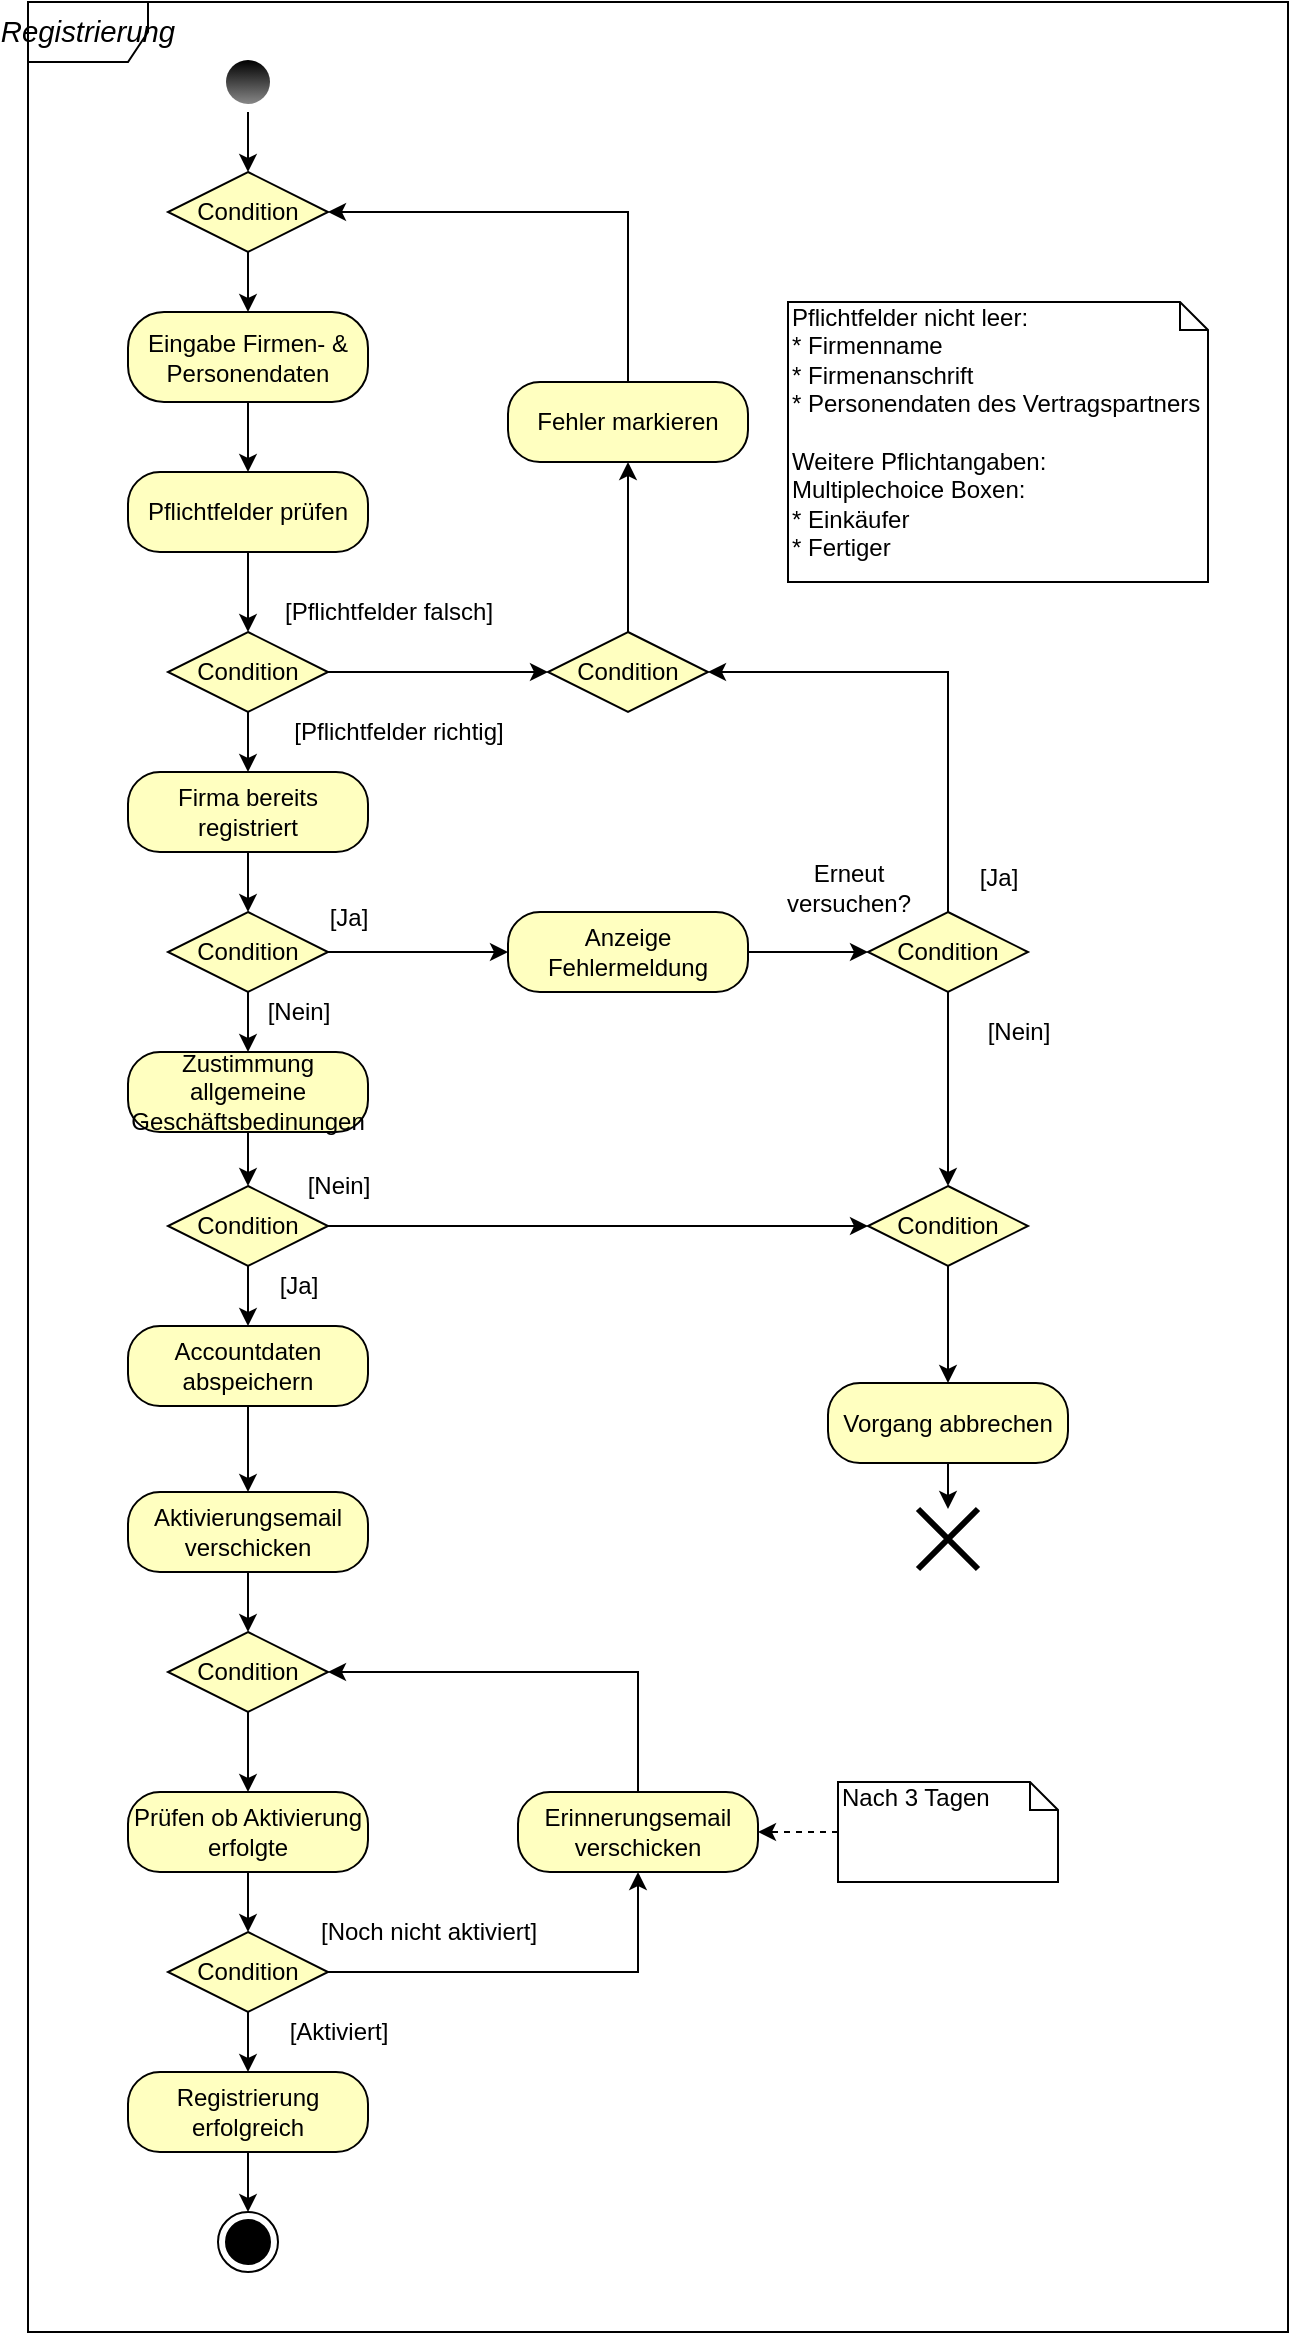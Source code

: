 <mxfile version="13.3.5" type="device"><diagram name="Page-1" id="e7e014a7-5840-1c2e-5031-d8a46d1fe8dd"><mxGraphModel dx="628" dy="733" grid="1" gridSize="10" guides="1" tooltips="1" connect="1" arrows="1" fold="1" page="1" pageScale="1" pageWidth="1169" pageHeight="826" background="#ffffff" math="0" shadow="0"><root><mxCell id="0"/><mxCell id="1" parent="0"/><mxCell id="OTc7slQkvgCQ9Ft_FuSA-42" value="&lt;i&gt;&lt;span style=&quot;font-size: 11.0pt ; font-family: &amp;#34;calibri&amp;#34; , sans-serif&quot;&gt;Registrierung&lt;/span&gt;&lt;/i&gt;" style="shape=umlFrame;whiteSpace=wrap;html=1;" parent="1" vertex="1"><mxGeometry x="40" y="40" width="630" height="1165" as="geometry"/></mxCell><mxCell id="OTc7slQkvgCQ9Ft_FuSA-41" value="" style="ellipse;html=1;shape=endState;fillColor=#000000;" parent="1" vertex="1"><mxGeometry x="135" y="1145" width="30" height="30" as="geometry"/></mxCell><mxCell id="OTc7slQkvgCQ9Ft_FuSA-75" style="edgeStyle=orthogonalEdgeStyle;rounded=0;orthogonalLoop=1;jettySize=auto;html=1;exitX=0.5;exitY=1;exitDx=0;exitDy=0;entryX=0.5;entryY=0;entryDx=0;entryDy=0;strokeColor=#000000;" parent="1" source="OTc7slQkvgCQ9Ft_FuSA-43" target="OTc7slQkvgCQ9Ft_FuSA-61" edge="1"><mxGeometry relative="1" as="geometry"/></mxCell><mxCell id="OTc7slQkvgCQ9Ft_FuSA-43" value="" style="ellipse;html=1;shape=endState;fillColor=#000000;fontStyle=1;strokeColor=none;gradientColor=#878787;" parent="1" vertex="1"><mxGeometry x="135" y="65" width="30" height="30" as="geometry"/></mxCell><mxCell id="OTc7slQkvgCQ9Ft_FuSA-77" style="edgeStyle=orthogonalEdgeStyle;rounded=0;orthogonalLoop=1;jettySize=auto;html=1;exitX=0.5;exitY=1;exitDx=0;exitDy=0;entryX=0.5;entryY=0;entryDx=0;entryDy=0;strokeColor=#000000;" parent="1" source="OTc7slQkvgCQ9Ft_FuSA-50" target="OTc7slQkvgCQ9Ft_FuSA-55" edge="1"><mxGeometry relative="1" as="geometry"/></mxCell><mxCell id="OTc7slQkvgCQ9Ft_FuSA-50" value="Eingabe Firmen- &amp;amp; Personendaten" style="rounded=1;whiteSpace=wrap;html=1;arcSize=40;fontColor=#000000;fillColor=#ffffc0;" parent="1" vertex="1"><mxGeometry x="90" y="195" width="120" height="45" as="geometry"/></mxCell><mxCell id="OTc7slQkvgCQ9Ft_FuSA-98" style="edgeStyle=orthogonalEdgeStyle;rounded=0;orthogonalLoop=1;jettySize=auto;html=1;exitX=0.5;exitY=1;exitDx=0;exitDy=0;entryX=0.5;entryY=0;entryDx=0;entryDy=0;strokeColor=#000000;" parent="1" source="OTc7slQkvgCQ9Ft_FuSA-52" target="OTc7slQkvgCQ9Ft_FuSA-97" edge="1"><mxGeometry relative="1" as="geometry"/></mxCell><mxCell id="OTc7slQkvgCQ9Ft_FuSA-109" style="edgeStyle=orthogonalEdgeStyle;rounded=0;orthogonalLoop=1;jettySize=auto;html=1;exitX=1;exitY=0.5;exitDx=0;exitDy=0;entryX=0;entryY=0.5;entryDx=0;entryDy=0;strokeColor=#000000;" parent="1" source="OTc7slQkvgCQ9Ft_FuSA-52" target="OTc7slQkvgCQ9Ft_FuSA-102" edge="1"><mxGeometry relative="1" as="geometry"/></mxCell><mxCell id="OTc7slQkvgCQ9Ft_FuSA-52" value="Condition" style="rhombus;whiteSpace=wrap;html=1;fillColor=#ffffc0;" parent="1" vertex="1"><mxGeometry x="110" y="355" width="80" height="40" as="geometry"/></mxCell><mxCell id="OTc7slQkvgCQ9Ft_FuSA-78" style="edgeStyle=orthogonalEdgeStyle;rounded=0;orthogonalLoop=1;jettySize=auto;html=1;exitX=0.5;exitY=1;exitDx=0;exitDy=0;entryX=0.5;entryY=0;entryDx=0;entryDy=0;strokeColor=#000000;" parent="1" source="OTc7slQkvgCQ9Ft_FuSA-55" target="OTc7slQkvgCQ9Ft_FuSA-52" edge="1"><mxGeometry relative="1" as="geometry"/></mxCell><mxCell id="OTc7slQkvgCQ9Ft_FuSA-55" value="Pflichtfelder prüfen" style="rounded=1;whiteSpace=wrap;html=1;arcSize=40;fontColor=#000000;fillColor=#ffffc0;" parent="1" vertex="1"><mxGeometry x="90" y="275" width="120" height="40" as="geometry"/></mxCell><mxCell id="OTc7slQkvgCQ9Ft_FuSA-76" style="edgeStyle=orthogonalEdgeStyle;rounded=0;orthogonalLoop=1;jettySize=auto;html=1;exitX=0.5;exitY=1;exitDx=0;exitDy=0;entryX=0.5;entryY=0;entryDx=0;entryDy=0;strokeColor=#000000;" parent="1" source="OTc7slQkvgCQ9Ft_FuSA-61" target="OTc7slQkvgCQ9Ft_FuSA-50" edge="1"><mxGeometry relative="1" as="geometry"/></mxCell><mxCell id="OTc7slQkvgCQ9Ft_FuSA-61" value="Condition" style="rhombus;whiteSpace=wrap;html=1;fillColor=#ffffc0;" parent="1" vertex="1"><mxGeometry x="110" y="125" width="80" height="40" as="geometry"/></mxCell><mxCell id="OTc7slQkvgCQ9Ft_FuSA-82" style="edgeStyle=orthogonalEdgeStyle;rounded=0;orthogonalLoop=1;jettySize=auto;html=1;exitX=0.5;exitY=0;exitDx=0;exitDy=0;entryX=1;entryY=0.5;entryDx=0;entryDy=0;strokeColor=#000000;" parent="1" source="OTc7slQkvgCQ9Ft_FuSA-64" target="OTc7slQkvgCQ9Ft_FuSA-61" edge="1"><mxGeometry relative="1" as="geometry"/></mxCell><mxCell id="OTc7slQkvgCQ9Ft_FuSA-64" value="Fehler markieren" style="rounded=1;whiteSpace=wrap;html=1;arcSize=40;fontColor=#000000;fillColor=#ffffc0;" parent="1" vertex="1"><mxGeometry x="280" y="230" width="120" height="40" as="geometry"/></mxCell><mxCell id="OTc7slQkvgCQ9Ft_FuSA-83" style="edgeStyle=orthogonalEdgeStyle;rounded=0;orthogonalLoop=1;jettySize=auto;html=1;exitX=0.5;exitY=1;exitDx=0;exitDy=0;entryX=0.5;entryY=0;entryDx=0;entryDy=0;strokeColor=#000000;" parent="1" source="OTc7slQkvgCQ9Ft_FuSA-66" target="OTc7slQkvgCQ9Ft_FuSA-67" edge="1"><mxGeometry relative="1" as="geometry"/></mxCell><mxCell id="OTc7slQkvgCQ9Ft_FuSA-66" value="Zustimmung allgemeine Geschäftsbedinungen" style="rounded=1;whiteSpace=wrap;html=1;arcSize=40;fontColor=#000000;fillColor=#ffffc0;" parent="1" vertex="1"><mxGeometry x="90" y="565" width="120" height="40" as="geometry"/></mxCell><mxCell id="OTc7slQkvgCQ9Ft_FuSA-87" style="edgeStyle=orthogonalEdgeStyle;rounded=0;orthogonalLoop=1;jettySize=auto;html=1;exitX=0.5;exitY=1;exitDx=0;exitDy=0;entryX=0.5;entryY=0;entryDx=0;entryDy=0;strokeColor=#000000;" parent="1" source="OTc7slQkvgCQ9Ft_FuSA-67" target="OTc7slQkvgCQ9Ft_FuSA-71" edge="1"><mxGeometry relative="1" as="geometry"/></mxCell><mxCell id="OTc7slQkvgCQ9Ft_FuSA-117" style="edgeStyle=orthogonalEdgeStyle;rounded=0;orthogonalLoop=1;jettySize=auto;html=1;exitX=1;exitY=0.5;exitDx=0;exitDy=0;entryX=0;entryY=0.5;entryDx=0;entryDy=0;strokeColor=#000000;" parent="1" source="OTc7slQkvgCQ9Ft_FuSA-67" target="OTc7slQkvgCQ9Ft_FuSA-108" edge="1"><mxGeometry relative="1" as="geometry"/></mxCell><mxCell id="OTc7slQkvgCQ9Ft_FuSA-67" value="Condition" style="rhombus;whiteSpace=wrap;html=1;fillColor=#ffffc0;" parent="1" vertex="1"><mxGeometry x="110" y="632" width="80" height="40" as="geometry"/></mxCell><mxCell id="OTc7slQkvgCQ9Ft_FuSA-113" style="edgeStyle=orthogonalEdgeStyle;rounded=0;orthogonalLoop=1;jettySize=auto;html=1;exitX=1;exitY=0.5;exitDx=0;exitDy=0;entryX=0;entryY=0.5;entryDx=0;entryDy=0;strokeColor=#000000;" parent="1" source="OTc7slQkvgCQ9Ft_FuSA-68" target="OTc7slQkvgCQ9Ft_FuSA-112" edge="1"><mxGeometry relative="1" as="geometry"/></mxCell><mxCell id="OTc7slQkvgCQ9Ft_FuSA-68" value="Anzeige Fehlermeldung" style="rounded=1;whiteSpace=wrap;html=1;arcSize=40;fontColor=#000000;fillColor=#ffffc0;" parent="1" vertex="1"><mxGeometry x="280" y="495" width="120" height="40" as="geometry"/></mxCell><mxCell id="OTc7slQkvgCQ9Ft_FuSA-124" style="edgeStyle=orthogonalEdgeStyle;rounded=0;orthogonalLoop=1;jettySize=auto;html=1;exitX=0.5;exitY=1;exitDx=0;exitDy=0;strokeColor=#000000;" parent="1" source="OTc7slQkvgCQ9Ft_FuSA-69" target="OTc7slQkvgCQ9Ft_FuSA-70" edge="1"><mxGeometry relative="1" as="geometry"/></mxCell><mxCell id="OTc7slQkvgCQ9Ft_FuSA-69" value="Vorgang abbrechen" style="rounded=1;whiteSpace=wrap;html=1;arcSize=40;fontColor=#000000;fillColor=#ffffc0;" parent="1" vertex="1"><mxGeometry x="440" y="730.5" width="120" height="40" as="geometry"/></mxCell><mxCell id="OTc7slQkvgCQ9Ft_FuSA-70" value="" style="shape=umlDestroy;whiteSpace=wrap;html=1;strokeWidth=3;gradientColor=none;" parent="1" vertex="1"><mxGeometry x="485" y="793.5" width="30" height="30" as="geometry"/></mxCell><mxCell id="wqHCOj14yJiSrk_ajxc3-9" style="edgeStyle=orthogonalEdgeStyle;rounded=0;orthogonalLoop=1;jettySize=auto;html=1;exitX=0.5;exitY=1;exitDx=0;exitDy=0;entryX=0.5;entryY=0;entryDx=0;entryDy=0;strokeColor=#000000;" edge="1" parent="1" source="OTc7slQkvgCQ9Ft_FuSA-71" target="wqHCOj14yJiSrk_ajxc3-3"><mxGeometry relative="1" as="geometry"/></mxCell><mxCell id="OTc7slQkvgCQ9Ft_FuSA-71" value="Accountdaten abspeichern" style="rounded=1;whiteSpace=wrap;html=1;arcSize=40;fontColor=#000000;fillColor=#ffffc0;" parent="1" vertex="1"><mxGeometry x="90" y="702" width="120" height="40" as="geometry"/></mxCell><mxCell id="OTc7slQkvgCQ9Ft_FuSA-89" style="edgeStyle=orthogonalEdgeStyle;rounded=0;orthogonalLoop=1;jettySize=auto;html=1;exitX=0.5;exitY=1;exitDx=0;exitDy=0;entryX=0.5;entryY=0;entryDx=0;entryDy=0;strokeColor=#000000;" parent="1" source="OTc7slQkvgCQ9Ft_FuSA-72" target="OTc7slQkvgCQ9Ft_FuSA-41" edge="1"><mxGeometry relative="1" as="geometry"/></mxCell><mxCell id="OTc7slQkvgCQ9Ft_FuSA-72" value="Registrierung erfolgreich" style="rounded=1;whiteSpace=wrap;html=1;arcSize=40;fontColor=#000000;fillColor=#ffffc0;" parent="1" vertex="1"><mxGeometry x="90" y="1075" width="120" height="40" as="geometry"/></mxCell><mxCell id="OTc7slQkvgCQ9Ft_FuSA-91" value="[Pflichtfelder falsch]" style="text;html=1;align=center;verticalAlign=middle;resizable=0;points=[];autosize=1;" parent="1" vertex="1"><mxGeometry x="160" y="335" width="120" height="20" as="geometry"/></mxCell><mxCell id="OTc7slQkvgCQ9Ft_FuSA-93" value="[Ja]" style="text;html=1;align=center;verticalAlign=middle;resizable=0;points=[];autosize=1;" parent="1" vertex="1"><mxGeometry x="160" y="672" width="30" height="20" as="geometry"/></mxCell><mxCell id="OTc7slQkvgCQ9Ft_FuSA-94" value="[Nein]" style="text;html=1;align=center;verticalAlign=middle;resizable=0;points=[];autosize=1;" parent="1" vertex="1"><mxGeometry x="170" y="622" width="50" height="20" as="geometry"/></mxCell><mxCell id="OTc7slQkvgCQ9Ft_FuSA-100" style="edgeStyle=orthogonalEdgeStyle;rounded=0;orthogonalLoop=1;jettySize=auto;html=1;exitX=0.5;exitY=1;exitDx=0;exitDy=0;entryX=0.5;entryY=0;entryDx=0;entryDy=0;strokeColor=#000000;" parent="1" source="OTc7slQkvgCQ9Ft_FuSA-97" target="OTc7slQkvgCQ9Ft_FuSA-99" edge="1"><mxGeometry relative="1" as="geometry"/></mxCell><mxCell id="OTc7slQkvgCQ9Ft_FuSA-97" value="Firma bereits registriert" style="rounded=1;whiteSpace=wrap;html=1;arcSize=40;fontColor=#000000;fillColor=#ffffc0;" parent="1" vertex="1"><mxGeometry x="90" y="425" width="120" height="40" as="geometry"/></mxCell><mxCell id="OTc7slQkvgCQ9Ft_FuSA-101" style="edgeStyle=orthogonalEdgeStyle;rounded=0;orthogonalLoop=1;jettySize=auto;html=1;exitX=0.5;exitY=1;exitDx=0;exitDy=0;entryX=0.5;entryY=0;entryDx=0;entryDy=0;strokeColor=#000000;" parent="1" source="OTc7slQkvgCQ9Ft_FuSA-99" target="OTc7slQkvgCQ9Ft_FuSA-66" edge="1"><mxGeometry relative="1" as="geometry"/></mxCell><mxCell id="OTc7slQkvgCQ9Ft_FuSA-111" style="edgeStyle=orthogonalEdgeStyle;rounded=0;orthogonalLoop=1;jettySize=auto;html=1;exitX=1;exitY=0.5;exitDx=0;exitDy=0;entryX=0;entryY=0.5;entryDx=0;entryDy=0;strokeColor=#000000;" parent="1" source="OTc7slQkvgCQ9Ft_FuSA-99" target="OTc7slQkvgCQ9Ft_FuSA-68" edge="1"><mxGeometry relative="1" as="geometry"/></mxCell><mxCell id="OTc7slQkvgCQ9Ft_FuSA-99" value="Condition" style="rhombus;whiteSpace=wrap;html=1;fillColor=#ffffc0;" parent="1" vertex="1"><mxGeometry x="110" y="495" width="80" height="40" as="geometry"/></mxCell><mxCell id="OTc7slQkvgCQ9Ft_FuSA-110" style="edgeStyle=orthogonalEdgeStyle;rounded=0;orthogonalLoop=1;jettySize=auto;html=1;exitX=0.5;exitY=0;exitDx=0;exitDy=0;entryX=0.5;entryY=1;entryDx=0;entryDy=0;strokeColor=#000000;" parent="1" source="OTc7slQkvgCQ9Ft_FuSA-102" target="OTc7slQkvgCQ9Ft_FuSA-64" edge="1"><mxGeometry relative="1" as="geometry"/></mxCell><mxCell id="OTc7slQkvgCQ9Ft_FuSA-102" value="Condition" style="rhombus;whiteSpace=wrap;html=1;fillColor=#ffffc0;" parent="1" vertex="1"><mxGeometry x="300" y="355" width="80" height="40" as="geometry"/></mxCell><mxCell id="OTc7slQkvgCQ9Ft_FuSA-104" value="[Nein]" style="text;html=1;align=center;verticalAlign=middle;resizable=0;points=[];autosize=1;" parent="1" vertex="1"><mxGeometry x="150" y="535" width="50" height="20" as="geometry"/></mxCell><mxCell id="OTc7slQkvgCQ9Ft_FuSA-106" value="[Ja]" style="text;html=1;align=center;verticalAlign=middle;resizable=0;points=[];autosize=1;" parent="1" vertex="1"><mxGeometry x="185" y="488" width="30" height="20" as="geometry"/></mxCell><mxCell id="OTc7slQkvgCQ9Ft_FuSA-123" style="edgeStyle=orthogonalEdgeStyle;rounded=0;orthogonalLoop=1;jettySize=auto;html=1;exitX=0.5;exitY=1;exitDx=0;exitDy=0;entryX=0.5;entryY=0;entryDx=0;entryDy=0;strokeColor=#000000;" parent="1" source="OTc7slQkvgCQ9Ft_FuSA-108" target="OTc7slQkvgCQ9Ft_FuSA-69" edge="1"><mxGeometry relative="1" as="geometry"/></mxCell><mxCell id="OTc7slQkvgCQ9Ft_FuSA-108" value="Condition" style="rhombus;whiteSpace=wrap;html=1;fillColor=#ffffc0;" parent="1" vertex="1"><mxGeometry x="460" y="632" width="80" height="40" as="geometry"/></mxCell><mxCell id="OTc7slQkvgCQ9Ft_FuSA-114" style="edgeStyle=orthogonalEdgeStyle;rounded=0;orthogonalLoop=1;jettySize=auto;html=1;exitX=0.5;exitY=0;exitDx=0;exitDy=0;entryX=1;entryY=0.5;entryDx=0;entryDy=0;strokeColor=#000000;" parent="1" source="OTc7slQkvgCQ9Ft_FuSA-112" target="OTc7slQkvgCQ9Ft_FuSA-102" edge="1"><mxGeometry relative="1" as="geometry"/></mxCell><mxCell id="OTc7slQkvgCQ9Ft_FuSA-121" style="edgeStyle=orthogonalEdgeStyle;rounded=0;orthogonalLoop=1;jettySize=auto;html=1;exitX=0.5;exitY=1;exitDx=0;exitDy=0;entryX=0.5;entryY=0;entryDx=0;entryDy=0;strokeColor=#000000;" parent="1" source="OTc7slQkvgCQ9Ft_FuSA-112" target="OTc7slQkvgCQ9Ft_FuSA-108" edge="1"><mxGeometry relative="1" as="geometry"/></mxCell><mxCell id="OTc7slQkvgCQ9Ft_FuSA-112" value="Condition" style="rhombus;whiteSpace=wrap;html=1;fillColor=#ffffc0;" parent="1" vertex="1"><mxGeometry x="460" y="495" width="80" height="40" as="geometry"/></mxCell><mxCell id="OTc7slQkvgCQ9Ft_FuSA-118" value="Erneut&lt;br&gt;versuchen?" style="text;html=1;align=center;verticalAlign=middle;resizable=0;points=[];autosize=1;" parent="1" vertex="1"><mxGeometry x="410" y="468" width="80" height="30" as="geometry"/></mxCell><mxCell id="OTc7slQkvgCQ9Ft_FuSA-119" value="[Ja]" style="text;html=1;align=center;verticalAlign=middle;resizable=0;points=[];autosize=1;" parent="1" vertex="1"><mxGeometry x="510" y="468" width="30" height="20" as="geometry"/></mxCell><mxCell id="OTc7slQkvgCQ9Ft_FuSA-120" value="[Nein]" style="text;html=1;align=center;verticalAlign=middle;resizable=0;points=[];autosize=1;" parent="1" vertex="1"><mxGeometry x="510" y="545" width="50" height="20" as="geometry"/></mxCell><mxCell id="wqHCOj14yJiSrk_ajxc3-1" value="Pflichtfelder nicht leer:&lt;br&gt;* Firmenname&lt;br&gt;* Firmenanschrift&lt;br&gt;* Personendaten des Vertragspartners&lt;br&gt;&lt;br&gt;Weitere Pflichtangaben:&lt;br&gt;Multiplechoice Boxen:&lt;br&gt;* Einkäufer&lt;br&gt;* Fertiger" style="shape=note;whiteSpace=wrap;html=1;size=14;verticalAlign=top;align=left;spacingTop=-6;strokeColor=#000000;gradientColor=none;" vertex="1" parent="1"><mxGeometry x="420" y="190" width="210" height="140" as="geometry"/></mxCell><mxCell id="wqHCOj14yJiSrk_ajxc3-2" value="[Pflichtfelder richtig]" style="text;html=1;align=center;verticalAlign=middle;resizable=0;points=[];autosize=1;" vertex="1" parent="1"><mxGeometry x="165" y="395" width="120" height="20" as="geometry"/></mxCell><mxCell id="wqHCOj14yJiSrk_ajxc3-10" style="edgeStyle=orthogonalEdgeStyle;rounded=0;orthogonalLoop=1;jettySize=auto;html=1;exitX=0.5;exitY=1;exitDx=0;exitDy=0;entryX=0.5;entryY=0;entryDx=0;entryDy=0;strokeColor=#000000;" edge="1" parent="1" source="wqHCOj14yJiSrk_ajxc3-3" target="wqHCOj14yJiSrk_ajxc3-4"><mxGeometry relative="1" as="geometry"/></mxCell><mxCell id="wqHCOj14yJiSrk_ajxc3-3" value="Aktivierungsemail&lt;br&gt;verschicken" style="rounded=1;whiteSpace=wrap;html=1;arcSize=40;fontColor=#000000;fillColor=#ffffc0;" vertex="1" parent="1"><mxGeometry x="90" y="785" width="120" height="40" as="geometry"/></mxCell><mxCell id="wqHCOj14yJiSrk_ajxc3-11" style="edgeStyle=orthogonalEdgeStyle;rounded=0;orthogonalLoop=1;jettySize=auto;html=1;exitX=0.5;exitY=1;exitDx=0;exitDy=0;entryX=0.5;entryY=0;entryDx=0;entryDy=0;strokeColor=#000000;" edge="1" parent="1" source="wqHCOj14yJiSrk_ajxc3-4" target="wqHCOj14yJiSrk_ajxc3-6"><mxGeometry relative="1" as="geometry"/></mxCell><mxCell id="wqHCOj14yJiSrk_ajxc3-4" value="Condition" style="rhombus;whiteSpace=wrap;html=1;fillColor=#ffffc0;" vertex="1" parent="1"><mxGeometry x="110" y="855" width="80" height="40" as="geometry"/></mxCell><mxCell id="wqHCOj14yJiSrk_ajxc3-12" style="edgeStyle=orthogonalEdgeStyle;rounded=0;orthogonalLoop=1;jettySize=auto;html=1;exitX=0.5;exitY=1;exitDx=0;exitDy=0;entryX=0.5;entryY=0;entryDx=0;entryDy=0;strokeColor=#000000;" edge="1" parent="1" source="wqHCOj14yJiSrk_ajxc3-6" target="wqHCOj14yJiSrk_ajxc3-7"><mxGeometry relative="1" as="geometry"/></mxCell><mxCell id="wqHCOj14yJiSrk_ajxc3-6" value="Prüfen ob Aktivierung erfolgte" style="rounded=1;whiteSpace=wrap;html=1;arcSize=40;fontColor=#000000;fillColor=#ffffc0;" vertex="1" parent="1"><mxGeometry x="90" y="935" width="120" height="40" as="geometry"/></mxCell><mxCell id="wqHCOj14yJiSrk_ajxc3-14" style="edgeStyle=orthogonalEdgeStyle;rounded=0;orthogonalLoop=1;jettySize=auto;html=1;exitX=0.5;exitY=1;exitDx=0;exitDy=0;entryX=0.5;entryY=0;entryDx=0;entryDy=0;strokeColor=#000000;" edge="1" parent="1" source="wqHCOj14yJiSrk_ajxc3-7" target="OTc7slQkvgCQ9Ft_FuSA-72"><mxGeometry relative="1" as="geometry"/></mxCell><mxCell id="wqHCOj14yJiSrk_ajxc3-21" style="edgeStyle=orthogonalEdgeStyle;rounded=0;orthogonalLoop=1;jettySize=auto;html=1;exitX=1;exitY=0.5;exitDx=0;exitDy=0;entryX=0.5;entryY=1;entryDx=0;entryDy=0;strokeColor=#000000;" edge="1" parent="1" source="wqHCOj14yJiSrk_ajxc3-7" target="wqHCOj14yJiSrk_ajxc3-15"><mxGeometry relative="1" as="geometry"/></mxCell><mxCell id="wqHCOj14yJiSrk_ajxc3-7" value="Condition" style="rhombus;whiteSpace=wrap;html=1;fillColor=#ffffc0;" vertex="1" parent="1"><mxGeometry x="110" y="1005" width="80" height="40" as="geometry"/></mxCell><mxCell id="wqHCOj14yJiSrk_ajxc3-22" style="edgeStyle=orthogonalEdgeStyle;rounded=0;orthogonalLoop=1;jettySize=auto;html=1;exitX=0.5;exitY=0;exitDx=0;exitDy=0;entryX=1;entryY=0.5;entryDx=0;entryDy=0;strokeColor=#000000;" edge="1" parent="1" source="wqHCOj14yJiSrk_ajxc3-15" target="wqHCOj14yJiSrk_ajxc3-4"><mxGeometry relative="1" as="geometry"/></mxCell><mxCell id="wqHCOj14yJiSrk_ajxc3-15" value="Erinnerungsemail verschicken" style="rounded=1;whiteSpace=wrap;html=1;arcSize=40;fontColor=#000000;fillColor=#ffffc0;" vertex="1" parent="1"><mxGeometry x="285" y="935" width="120" height="40" as="geometry"/></mxCell><mxCell id="wqHCOj14yJiSrk_ajxc3-18" style="edgeStyle=orthogonalEdgeStyle;rounded=0;orthogonalLoop=1;jettySize=auto;html=1;entryX=1;entryY=0.5;entryDx=0;entryDy=0;strokeColor=#000000;dashed=1;" edge="1" parent="1" source="wqHCOj14yJiSrk_ajxc3-16" target="wqHCOj14yJiSrk_ajxc3-15"><mxGeometry relative="1" as="geometry"/></mxCell><mxCell id="wqHCOj14yJiSrk_ajxc3-16" value="Nach 3 Tagen" style="shape=note;whiteSpace=wrap;html=1;size=14;verticalAlign=top;align=left;spacingTop=-6;strokeColor=#000000;gradientColor=none;" vertex="1" parent="1"><mxGeometry x="445" y="930" width="110" height="50" as="geometry"/></mxCell><mxCell id="wqHCOj14yJiSrk_ajxc3-23" value="[Noch nicht aktiviert]" style="text;html=1;align=center;verticalAlign=middle;resizable=0;points=[];autosize=1;" vertex="1" parent="1"><mxGeometry x="180" y="995" width="120" height="20" as="geometry"/></mxCell><mxCell id="wqHCOj14yJiSrk_ajxc3-24" value="[Aktiviert]" style="text;html=1;align=center;verticalAlign=middle;resizable=0;points=[];autosize=1;" vertex="1" parent="1"><mxGeometry x="165" y="1045" width="60" height="20" as="geometry"/></mxCell></root></mxGraphModel></diagram></mxfile>